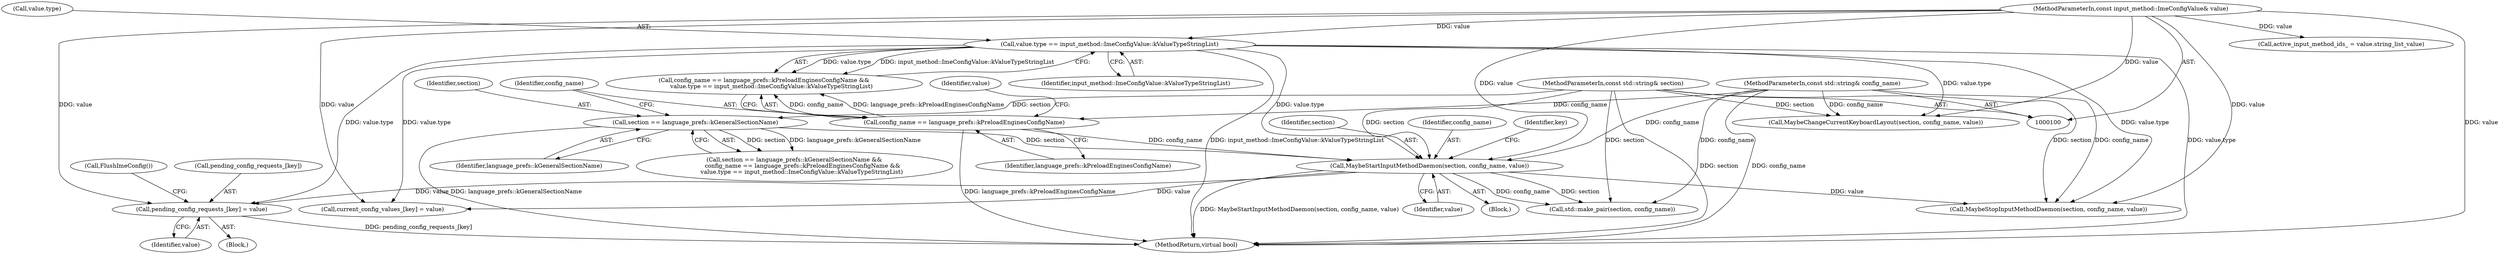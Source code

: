 digraph "0_Chrome_dc7b094a338c6c521f918f478e993f0f74bbea0d_29@array" {
"1000143" [label="(Call,pending_config_requests_[key] = value)"];
"1000114" [label="(Call,value.type == input_method::ImeConfigValue::kValueTypeStringList)"];
"1000103" [label="(MethodParameterIn,const input_method::ImeConfigValue& value)"];
"1000125" [label="(Call,MaybeStartInputMethodDaemon(section, config_name, value))"];
"1000107" [label="(Call,section == language_prefs::kGeneralSectionName)"];
"1000101" [label="(MethodParameterIn,const std::string& section)"];
"1000111" [label="(Call,config_name == language_prefs::kPreloadEnginesConfigName)"];
"1000102" [label="(MethodParameterIn,const std::string& config_name)"];
"1000135" [label="(Call,current_config_values_[key] = value)"];
"1000104" [label="(Block,)"];
"1000103" [label="(MethodParameterIn,const input_method::ImeConfigValue& value)"];
"1000128" [label="(Identifier,value)"];
"1000116" [label="(Identifier,value)"];
"1000111" [label="(Call,config_name == language_prefs::kPreloadEnginesConfigName)"];
"1000115" [label="(Call,value.type)"];
"1000142" [label="(Block,)"];
"1000127" [label="(Identifier,config_name)"];
"1000132" [label="(Call,std::make_pair(section, config_name))"];
"1000108" [label="(Identifier,section)"];
"1000148" [label="(Call,FlushImeConfig())"];
"1000109" [label="(Identifier,language_prefs::kGeneralSectionName)"];
"1000107" [label="(Call,section == language_prefs::kGeneralSectionName)"];
"1000125" [label="(Call,MaybeStartInputMethodDaemon(section, config_name, value))"];
"1000143" [label="(Call,pending_config_requests_[key] = value)"];
"1000159" [label="(MethodReturn,virtual bool)"];
"1000131" [label="(Identifier,key)"];
"1000149" [label="(Call,MaybeStopInputMethodDaemon(section, config_name, value))"];
"1000110" [label="(Call,config_name == language_prefs::kPreloadEnginesConfigName &&\n        value.type == input_method::ImeConfigValue::kValueTypeStringList)"];
"1000102" [label="(MethodParameterIn,const std::string& config_name)"];
"1000113" [label="(Identifier,language_prefs::kPreloadEnginesConfigName)"];
"1000112" [label="(Identifier,config_name)"];
"1000114" [label="(Call,value.type == input_method::ImeConfigValue::kValueTypeStringList)"];
"1000153" [label="(Call,MaybeChangeCurrentKeyboardLayout(section, config_name, value))"];
"1000147" [label="(Identifier,value)"];
"1000126" [label="(Identifier,section)"];
"1000101" [label="(MethodParameterIn,const std::string& section)"];
"1000120" [label="(Call,active_input_method_ids_ = value.string_list_value)"];
"1000106" [label="(Call,section == language_prefs::kGeneralSectionName &&\n         config_name == language_prefs::kPreloadEnginesConfigName &&\n        value.type == input_method::ImeConfigValue::kValueTypeStringList)"];
"1000118" [label="(Identifier,input_method::ImeConfigValue::kValueTypeStringList)"];
"1000144" [label="(Call,pending_config_requests_[key])"];
"1000143" -> "1000142"  [label="AST: "];
"1000143" -> "1000147"  [label="CFG: "];
"1000144" -> "1000143"  [label="AST: "];
"1000147" -> "1000143"  [label="AST: "];
"1000148" -> "1000143"  [label="CFG: "];
"1000143" -> "1000159"  [label="DDG: pending_config_requests_[key]"];
"1000114" -> "1000143"  [label="DDG: value.type"];
"1000103" -> "1000143"  [label="DDG: value"];
"1000125" -> "1000143"  [label="DDG: value"];
"1000114" -> "1000110"  [label="AST: "];
"1000114" -> "1000118"  [label="CFG: "];
"1000115" -> "1000114"  [label="AST: "];
"1000118" -> "1000114"  [label="AST: "];
"1000110" -> "1000114"  [label="CFG: "];
"1000114" -> "1000159"  [label="DDG: input_method::ImeConfigValue::kValueTypeStringList"];
"1000114" -> "1000159"  [label="DDG: value.type"];
"1000114" -> "1000110"  [label="DDG: value.type"];
"1000114" -> "1000110"  [label="DDG: input_method::ImeConfigValue::kValueTypeStringList"];
"1000103" -> "1000114"  [label="DDG: value"];
"1000114" -> "1000125"  [label="DDG: value.type"];
"1000114" -> "1000135"  [label="DDG: value.type"];
"1000114" -> "1000149"  [label="DDG: value.type"];
"1000114" -> "1000153"  [label="DDG: value.type"];
"1000103" -> "1000100"  [label="AST: "];
"1000103" -> "1000159"  [label="DDG: value"];
"1000103" -> "1000120"  [label="DDG: value"];
"1000103" -> "1000125"  [label="DDG: value"];
"1000103" -> "1000135"  [label="DDG: value"];
"1000103" -> "1000149"  [label="DDG: value"];
"1000103" -> "1000153"  [label="DDG: value"];
"1000125" -> "1000104"  [label="AST: "];
"1000125" -> "1000128"  [label="CFG: "];
"1000126" -> "1000125"  [label="AST: "];
"1000127" -> "1000125"  [label="AST: "];
"1000128" -> "1000125"  [label="AST: "];
"1000131" -> "1000125"  [label="CFG: "];
"1000125" -> "1000159"  [label="DDG: MaybeStartInputMethodDaemon(section, config_name, value)"];
"1000107" -> "1000125"  [label="DDG: section"];
"1000101" -> "1000125"  [label="DDG: section"];
"1000111" -> "1000125"  [label="DDG: config_name"];
"1000102" -> "1000125"  [label="DDG: config_name"];
"1000125" -> "1000132"  [label="DDG: section"];
"1000125" -> "1000132"  [label="DDG: config_name"];
"1000125" -> "1000135"  [label="DDG: value"];
"1000125" -> "1000149"  [label="DDG: value"];
"1000107" -> "1000106"  [label="AST: "];
"1000107" -> "1000109"  [label="CFG: "];
"1000108" -> "1000107"  [label="AST: "];
"1000109" -> "1000107"  [label="AST: "];
"1000112" -> "1000107"  [label="CFG: "];
"1000106" -> "1000107"  [label="CFG: "];
"1000107" -> "1000159"  [label="DDG: language_prefs::kGeneralSectionName"];
"1000107" -> "1000106"  [label="DDG: section"];
"1000107" -> "1000106"  [label="DDG: language_prefs::kGeneralSectionName"];
"1000101" -> "1000107"  [label="DDG: section"];
"1000101" -> "1000100"  [label="AST: "];
"1000101" -> "1000159"  [label="DDG: section"];
"1000101" -> "1000132"  [label="DDG: section"];
"1000101" -> "1000149"  [label="DDG: section"];
"1000101" -> "1000153"  [label="DDG: section"];
"1000111" -> "1000110"  [label="AST: "];
"1000111" -> "1000113"  [label="CFG: "];
"1000112" -> "1000111"  [label="AST: "];
"1000113" -> "1000111"  [label="AST: "];
"1000116" -> "1000111"  [label="CFG: "];
"1000110" -> "1000111"  [label="CFG: "];
"1000111" -> "1000159"  [label="DDG: language_prefs::kPreloadEnginesConfigName"];
"1000111" -> "1000110"  [label="DDG: config_name"];
"1000111" -> "1000110"  [label="DDG: language_prefs::kPreloadEnginesConfigName"];
"1000102" -> "1000111"  [label="DDG: config_name"];
"1000102" -> "1000100"  [label="AST: "];
"1000102" -> "1000159"  [label="DDG: config_name"];
"1000102" -> "1000132"  [label="DDG: config_name"];
"1000102" -> "1000149"  [label="DDG: config_name"];
"1000102" -> "1000153"  [label="DDG: config_name"];
}
